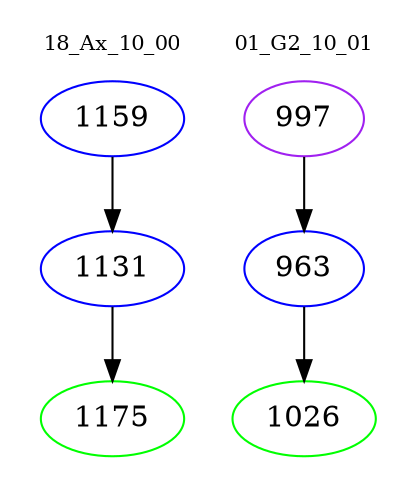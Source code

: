 digraph{
subgraph cluster_0 {
color = white
label = "18_Ax_10_00";
fontsize=10;
T0_1159 [label="1159", color="blue"]
T0_1159 -> T0_1131 [color="black"]
T0_1131 [label="1131", color="blue"]
T0_1131 -> T0_1175 [color="black"]
T0_1175 [label="1175", color="green"]
}
subgraph cluster_1 {
color = white
label = "01_G2_10_01";
fontsize=10;
T1_997 [label="997", color="purple"]
T1_997 -> T1_963 [color="black"]
T1_963 [label="963", color="blue"]
T1_963 -> T1_1026 [color="black"]
T1_1026 [label="1026", color="green"]
}
}
